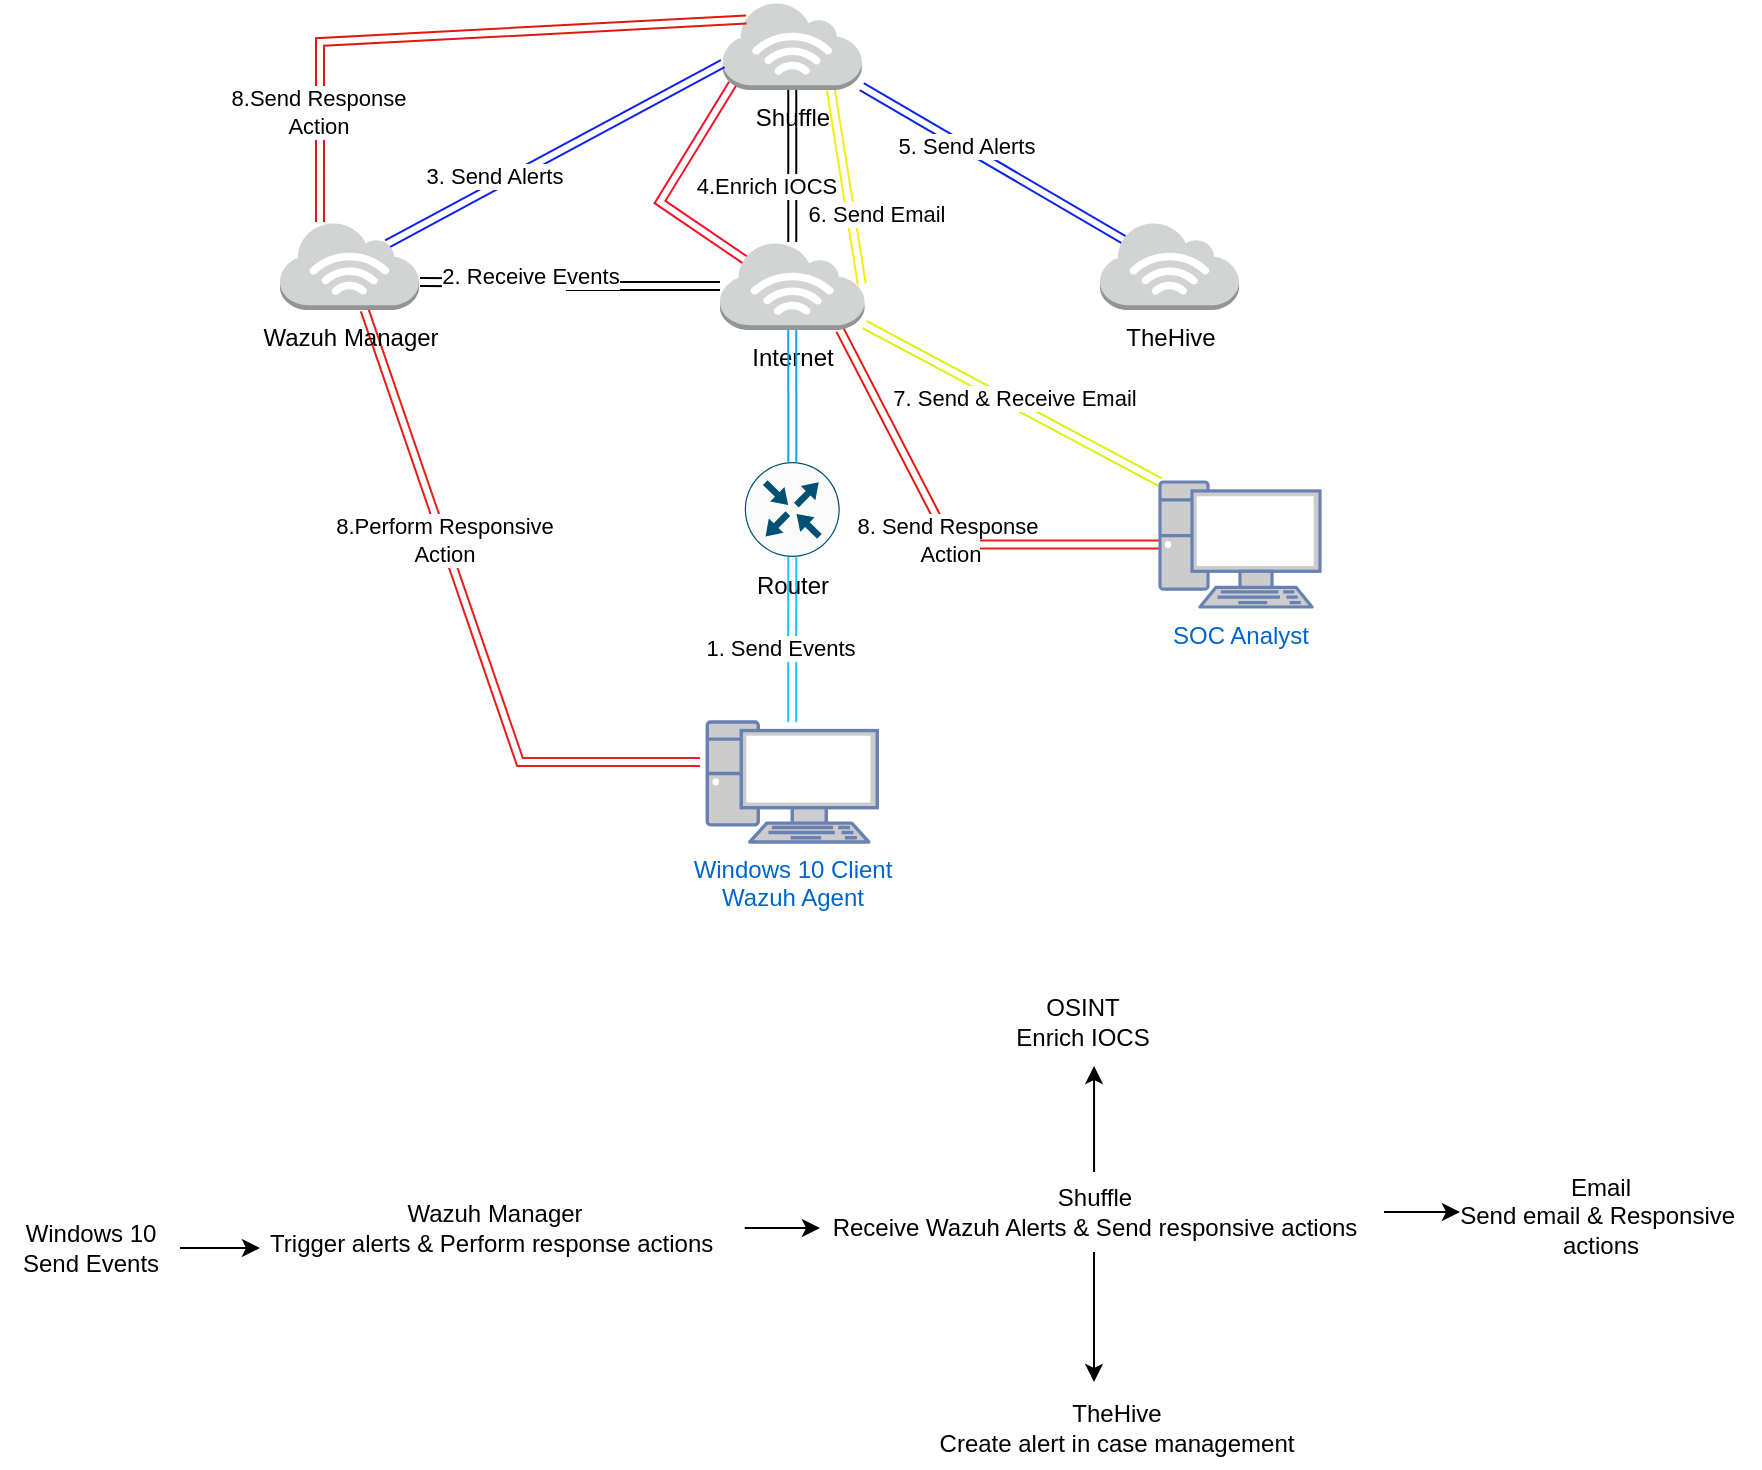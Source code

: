 <mxfile version="24.4.4" type="github">
  <diagram name="Page-1" id="AONNASwHGbtUYUmjS9xI">
    <mxGraphModel dx="880" dy="460" grid="1" gridSize="10" guides="1" tooltips="1" connect="1" arrows="1" fold="1" page="1" pageScale="1" pageWidth="850" pageHeight="1100" math="0" shadow="0">
      <root>
        <mxCell id="0" />
        <mxCell id="1" parent="0" />
        <mxCell id="a0mYmo2WMuD1lnYN7sBZ-10" style="edgeStyle=orthogonalEdgeStyle;rounded=0;orthogonalLoop=1;jettySize=auto;html=1;shape=link;strokeColor=#19c5f0;" edge="1" parent="1" source="a0mYmo2WMuD1lnYN7sBZ-1" target="a0mYmo2WMuD1lnYN7sBZ-2">
          <mxGeometry relative="1" as="geometry">
            <mxPoint x="442.5" y="300" as="targetPoint" />
          </mxGeometry>
        </mxCell>
        <mxCell id="a0mYmo2WMuD1lnYN7sBZ-11" value="1. Send Events" style="edgeLabel;html=1;align=center;verticalAlign=middle;resizable=0;points=[];" vertex="1" connectable="0" parent="a0mYmo2WMuD1lnYN7sBZ-10">
          <mxGeometry x="-0.09" relative="1" as="geometry">
            <mxPoint x="-6" as="offset" />
          </mxGeometry>
        </mxCell>
        <mxCell id="a0mYmo2WMuD1lnYN7sBZ-1" value="Windows 10 Client&lt;div&gt;Wazuh Agent&lt;/div&gt;&lt;div&gt;&lt;br&gt;&lt;/div&gt;" style="fontColor=#0066CC;verticalAlign=top;verticalLabelPosition=bottom;labelPosition=center;align=center;html=1;outlineConnect=0;fillColor=#CCCCCC;strokeColor=#6881B3;gradientColor=none;gradientDirection=north;strokeWidth=2;shape=mxgraph.networks.pc;" vertex="1" parent="1">
          <mxGeometry x="353.63" y="360" width="85" height="60" as="geometry" />
        </mxCell>
        <mxCell id="a0mYmo2WMuD1lnYN7sBZ-2" value="Router" style="sketch=0;points=[[0.5,0,0],[1,0.5,0],[0.5,1,0],[0,0.5,0],[0.145,0.145,0],[0.856,0.145,0],[0.855,0.856,0],[0.145,0.855,0]];verticalLabelPosition=bottom;html=1;verticalAlign=top;aspect=fixed;align=center;pointerEvents=1;shape=mxgraph.cisco19.rect;prIcon=router;fillColor=#FAFAFA;strokeColor=#005073;" vertex="1" parent="1">
          <mxGeometry x="372.38" y="230" width="47.5" height="47.5" as="geometry" />
        </mxCell>
        <mxCell id="a0mYmo2WMuD1lnYN7sBZ-18" style="edgeStyle=orthogonalEdgeStyle;rounded=0;orthogonalLoop=1;jettySize=auto;html=1;shape=link;" edge="1" parent="1" source="a0mYmo2WMuD1lnYN7sBZ-4" target="a0mYmo2WMuD1lnYN7sBZ-7">
          <mxGeometry relative="1" as="geometry" />
        </mxCell>
        <mxCell id="a0mYmo2WMuD1lnYN7sBZ-22" value="4.Enrich IOCS" style="edgeLabel;html=1;align=center;verticalAlign=middle;resizable=0;points=[];" vertex="1" connectable="0" parent="a0mYmo2WMuD1lnYN7sBZ-18">
          <mxGeometry x="0.263" y="-1" relative="1" as="geometry">
            <mxPoint x="-12" as="offset" />
          </mxGeometry>
        </mxCell>
        <mxCell id="a0mYmo2WMuD1lnYN7sBZ-23" style="rounded=0;orthogonalLoop=1;jettySize=auto;html=1;shape=link;entryX=0.17;entryY=0.2;entryDx=0;entryDy=0;entryPerimeter=0;fillColor=#f8cecc;strokeColor=#0d27e7;" edge="1" parent="1" source="a0mYmo2WMuD1lnYN7sBZ-4" target="a0mYmo2WMuD1lnYN7sBZ-6">
          <mxGeometry relative="1" as="geometry">
            <mxPoint x="550" y="90" as="targetPoint" />
          </mxGeometry>
        </mxCell>
        <mxCell id="a0mYmo2WMuD1lnYN7sBZ-24" value="5. Send Alerts" style="edgeLabel;html=1;align=center;verticalAlign=middle;resizable=0;points=[];" vertex="1" connectable="0" parent="a0mYmo2WMuD1lnYN7sBZ-23">
          <mxGeometry x="-0.209" y="1" relative="1" as="geometry">
            <mxPoint as="offset" />
          </mxGeometry>
        </mxCell>
        <mxCell id="a0mYmo2WMuD1lnYN7sBZ-25" style="rounded=0;orthogonalLoop=1;jettySize=auto;html=1;entryX=0.77;entryY=0.25;entryDx=0;entryDy=0;entryPerimeter=0;shape=link;fillColor=#ffff88;strokeColor=#f5ed0f;" edge="1" parent="1">
          <mxGeometry relative="1" as="geometry">
            <mxPoint x="430.882" y="141" as="targetPoint" />
            <mxPoint x="415.44" y="44" as="sourcePoint" />
          </mxGeometry>
        </mxCell>
        <mxCell id="a0mYmo2WMuD1lnYN7sBZ-26" value="6. Send Email" style="edgeLabel;html=1;align=center;verticalAlign=middle;resizable=0;points=[];" vertex="1" connectable="0" parent="a0mYmo2WMuD1lnYN7sBZ-25">
          <mxGeometry x="0.272" y="-2" relative="1" as="geometry">
            <mxPoint x="14" as="offset" />
          </mxGeometry>
        </mxCell>
        <mxCell id="a0mYmo2WMuD1lnYN7sBZ-4" value="Shuffle" style="outlineConnect=0;dashed=0;verticalLabelPosition=bottom;verticalAlign=top;align=center;html=1;shape=mxgraph.aws3.internet_3;fillColor=#D2D3D3;gradientColor=none;" vertex="1" parent="1">
          <mxGeometry x="361.38" width="69.5" height="44" as="geometry" />
        </mxCell>
        <mxCell id="a0mYmo2WMuD1lnYN7sBZ-17" style="rounded=0;orthogonalLoop=1;jettySize=auto;html=1;entryX=0;entryY=0.7;entryDx=0;entryDy=0;entryPerimeter=0;shape=link;exitX=0.77;exitY=0.25;exitDx=0;exitDy=0;exitPerimeter=0;strokeColor=#1020f4;" edge="1" parent="1" source="a0mYmo2WMuD1lnYN7sBZ-5" target="a0mYmo2WMuD1lnYN7sBZ-4">
          <mxGeometry relative="1" as="geometry">
            <mxPoint x="320" y="20" as="targetPoint" />
          </mxGeometry>
        </mxCell>
        <mxCell id="a0mYmo2WMuD1lnYN7sBZ-20" value="3. Send Alerts" style="edgeLabel;html=1;align=center;verticalAlign=middle;resizable=0;points=[];" vertex="1" connectable="0" parent="a0mYmo2WMuD1lnYN7sBZ-17">
          <mxGeometry x="-0.332" y="6" relative="1" as="geometry">
            <mxPoint y="1" as="offset" />
          </mxGeometry>
        </mxCell>
        <mxCell id="a0mYmo2WMuD1lnYN7sBZ-41" style="rounded=0;orthogonalLoop=1;jettySize=auto;html=1;shape=link;entryX=-0.043;entryY=0.333;entryDx=0;entryDy=0;entryPerimeter=0;fillColor=#f8cecc;strokeColor=#e71f18;" edge="1" parent="1" source="a0mYmo2WMuD1lnYN7sBZ-5" target="a0mYmo2WMuD1lnYN7sBZ-1">
          <mxGeometry relative="1" as="geometry">
            <mxPoint x="340" y="380" as="targetPoint" />
            <mxPoint x="220" y="140" as="sourcePoint" />
            <Array as="points">
              <mxPoint x="260" y="380" />
            </Array>
          </mxGeometry>
        </mxCell>
        <mxCell id="a0mYmo2WMuD1lnYN7sBZ-42" value="8.Perform Responsive&lt;div&gt;Action&lt;/div&gt;" style="edgeLabel;html=1;align=center;verticalAlign=middle;resizable=0;points=[];" vertex="1" connectable="0" parent="a0mYmo2WMuD1lnYN7sBZ-41">
          <mxGeometry x="-0.268" relative="1" as="geometry">
            <mxPoint y="1" as="offset" />
          </mxGeometry>
        </mxCell>
        <mxCell id="a0mYmo2WMuD1lnYN7sBZ-5" value="Wazuh Manager" style="outlineConnect=0;dashed=0;verticalLabelPosition=bottom;verticalAlign=top;align=center;html=1;shape=mxgraph.aws3.internet_3;fillColor=#D2D3D3;gradientColor=none;" vertex="1" parent="1">
          <mxGeometry x="140" y="110" width="69.5" height="44" as="geometry" />
        </mxCell>
        <mxCell id="a0mYmo2WMuD1lnYN7sBZ-6" value="TheHive" style="outlineConnect=0;dashed=0;verticalLabelPosition=bottom;verticalAlign=top;align=center;html=1;shape=mxgraph.aws3.internet_3;fillColor=#D2D3D3;gradientColor=none;" vertex="1" parent="1">
          <mxGeometry x="550" y="110" width="69.5" height="44" as="geometry" />
        </mxCell>
        <mxCell id="a0mYmo2WMuD1lnYN7sBZ-13" style="edgeStyle=orthogonalEdgeStyle;rounded=0;orthogonalLoop=1;jettySize=auto;html=1;shape=link;" edge="1" parent="1" source="a0mYmo2WMuD1lnYN7sBZ-7">
          <mxGeometry relative="1" as="geometry">
            <mxPoint x="210" y="140" as="targetPoint" />
          </mxGeometry>
        </mxCell>
        <mxCell id="a0mYmo2WMuD1lnYN7sBZ-14" value="2. Receive Events" style="edgeLabel;html=1;align=center;verticalAlign=middle;resizable=0;points=[];" vertex="1" connectable="0" parent="a0mYmo2WMuD1lnYN7sBZ-13">
          <mxGeometry x="0.282" y="-4" relative="1" as="geometry">
            <mxPoint as="offset" />
          </mxGeometry>
        </mxCell>
        <mxCell id="a0mYmo2WMuD1lnYN7sBZ-30" style="rounded=0;orthogonalLoop=1;jettySize=auto;html=1;shape=link;fillColor=#f8cecc;strokeColor=#e41811;" edge="1" parent="1">
          <mxGeometry relative="1" as="geometry">
            <mxPoint x="480" y="280" as="targetPoint" />
            <mxPoint x="420.003" y="164" as="sourcePoint" />
          </mxGeometry>
        </mxCell>
        <mxCell id="a0mYmo2WMuD1lnYN7sBZ-31" value="8. Send Response&amp;nbsp;&lt;div&gt;Action&lt;/div&gt;" style="edgeLabel;html=1;align=center;verticalAlign=middle;resizable=0;points=[];" vertex="1" connectable="0" parent="a0mYmo2WMuD1lnYN7sBZ-30">
          <mxGeometry x="0.815" y="1" relative="1" as="geometry">
            <mxPoint x="-1" as="offset" />
          </mxGeometry>
        </mxCell>
        <mxCell id="a0mYmo2WMuD1lnYN7sBZ-7" value="Internet" style="outlineConnect=0;dashed=0;verticalLabelPosition=bottom;verticalAlign=top;align=center;html=1;shape=mxgraph.aws3.internet_3;fillColor=#D2D3D3;gradientColor=none;" vertex="1" parent="1">
          <mxGeometry x="360" y="120" width="72.25" height="44" as="geometry" />
        </mxCell>
        <mxCell id="a0mYmo2WMuD1lnYN7sBZ-32" style="edgeStyle=orthogonalEdgeStyle;rounded=0;orthogonalLoop=1;jettySize=auto;html=1;shape=link;fillColor=#f8cecc;strokeColor=#e21e18;" edge="1" parent="1" source="a0mYmo2WMuD1lnYN7sBZ-9">
          <mxGeometry relative="1" as="geometry">
            <mxPoint x="490" y="271.25" as="targetPoint" />
          </mxGeometry>
        </mxCell>
        <mxCell id="a0mYmo2WMuD1lnYN7sBZ-9" value="&lt;div&gt;SOC Analyst&lt;/div&gt;" style="fontColor=#0066CC;verticalAlign=top;verticalLabelPosition=bottom;labelPosition=center;align=center;html=1;outlineConnect=0;fillColor=#CCCCCC;strokeColor=#6881B3;gradientColor=none;gradientDirection=north;strokeWidth=2;shape=mxgraph.networks.pc;" vertex="1" parent="1">
          <mxGeometry x="580" y="240" width="80" height="62.5" as="geometry" />
        </mxCell>
        <mxCell id="a0mYmo2WMuD1lnYN7sBZ-12" style="edgeStyle=orthogonalEdgeStyle;rounded=0;orthogonalLoop=1;jettySize=auto;html=1;entryX=0.5;entryY=1;entryDx=0;entryDy=0;entryPerimeter=0;shape=link;strokeColor=#0da6e7;" edge="1" parent="1" source="a0mYmo2WMuD1lnYN7sBZ-2" target="a0mYmo2WMuD1lnYN7sBZ-7">
          <mxGeometry relative="1" as="geometry" />
        </mxCell>
        <mxCell id="a0mYmo2WMuD1lnYN7sBZ-27" style="rounded=0;orthogonalLoop=1;jettySize=auto;html=1;entryX=0;entryY=0;entryDx=0;entryDy=0;entryPerimeter=0;shape=link;fillColor=#ffff88;strokeColor=#d8f40b;" edge="1" parent="1" source="a0mYmo2WMuD1lnYN7sBZ-7" target="a0mYmo2WMuD1lnYN7sBZ-9">
          <mxGeometry relative="1" as="geometry" />
        </mxCell>
        <mxCell id="a0mYmo2WMuD1lnYN7sBZ-28" value="7. Send &amp;amp; Receive Email" style="edgeLabel;html=1;align=center;verticalAlign=middle;resizable=0;points=[];" vertex="1" connectable="0" parent="a0mYmo2WMuD1lnYN7sBZ-27">
          <mxGeometry x="-0.111" y="-2" relative="1" as="geometry">
            <mxPoint x="10" as="offset" />
          </mxGeometry>
        </mxCell>
        <mxCell id="a0mYmo2WMuD1lnYN7sBZ-37" style="rounded=0;orthogonalLoop=1;jettySize=auto;html=1;entryX=0.17;entryY=0.2;entryDx=0;entryDy=0;entryPerimeter=0;shape=link;exitX=0.288;exitY=0;exitDx=0;exitDy=0;exitPerimeter=0;fillColor=#f8cecc;strokeColor=#df1811;" edge="1" parent="1" source="a0mYmo2WMuD1lnYN7sBZ-5" target="a0mYmo2WMuD1lnYN7sBZ-4">
          <mxGeometry relative="1" as="geometry">
            <Array as="points">
              <mxPoint x="160" y="20" />
            </Array>
          </mxGeometry>
        </mxCell>
        <mxCell id="a0mYmo2WMuD1lnYN7sBZ-38" value="8.Send Response&lt;div&gt;Action&lt;/div&gt;" style="edgeLabel;html=1;align=center;verticalAlign=middle;resizable=0;points=[];" vertex="1" connectable="0" parent="a0mYmo2WMuD1lnYN7sBZ-37">
          <mxGeometry x="-0.637" y="1" relative="1" as="geometry">
            <mxPoint as="offset" />
          </mxGeometry>
        </mxCell>
        <mxCell id="a0mYmo2WMuD1lnYN7sBZ-39" style="rounded=0;orthogonalLoop=1;jettySize=auto;html=1;entryX=0.07;entryY=0.93;entryDx=0;entryDy=0;entryPerimeter=0;shape=link;exitX=0.17;exitY=0.2;exitDx=0;exitDy=0;exitPerimeter=0;fillColor=#ffcc99;strokeColor=#f41027;" edge="1" parent="1" source="a0mYmo2WMuD1lnYN7sBZ-7" target="a0mYmo2WMuD1lnYN7sBZ-4">
          <mxGeometry relative="1" as="geometry">
            <Array as="points">
              <mxPoint x="330" y="100" />
            </Array>
          </mxGeometry>
        </mxCell>
        <mxCell id="a0mYmo2WMuD1lnYN7sBZ-57" style="edgeStyle=orthogonalEdgeStyle;rounded=0;orthogonalLoop=1;jettySize=auto;html=1;" edge="1" parent="1" source="a0mYmo2WMuD1lnYN7sBZ-44">
          <mxGeometry relative="1" as="geometry">
            <mxPoint x="130" y="623" as="targetPoint" />
          </mxGeometry>
        </mxCell>
        <mxCell id="a0mYmo2WMuD1lnYN7sBZ-44" value="Windows 10&lt;div&gt;Send Events&lt;/div&gt;" style="text;html=1;align=center;verticalAlign=middle;resizable=0;points=[];autosize=1;strokeColor=none;fillColor=none;" vertex="1" parent="1">
          <mxGeometry y="603" width="90" height="40" as="geometry" />
        </mxCell>
        <mxCell id="a0mYmo2WMuD1lnYN7sBZ-58" style="edgeStyle=orthogonalEdgeStyle;rounded=0;orthogonalLoop=1;jettySize=auto;html=1;" edge="1" parent="1" source="a0mYmo2WMuD1lnYN7sBZ-46">
          <mxGeometry relative="1" as="geometry">
            <mxPoint x="410" y="613" as="targetPoint" />
          </mxGeometry>
        </mxCell>
        <mxCell id="a0mYmo2WMuD1lnYN7sBZ-46" value="Wazuh Manager&lt;div&gt;Trigger alerts &amp;amp; Perform response actions&amp;nbsp;&lt;/div&gt;" style="text;html=1;align=center;verticalAlign=middle;resizable=0;points=[];autosize=1;strokeColor=none;fillColor=none;" vertex="1" parent="1">
          <mxGeometry x="122.38" y="593" width="250" height="40" as="geometry" />
        </mxCell>
        <mxCell id="a0mYmo2WMuD1lnYN7sBZ-62" style="edgeStyle=orthogonalEdgeStyle;rounded=0;orthogonalLoop=1;jettySize=auto;html=1;" edge="1" parent="1" source="a0mYmo2WMuD1lnYN7sBZ-48">
          <mxGeometry relative="1" as="geometry">
            <mxPoint x="730" y="605" as="targetPoint" />
          </mxGeometry>
        </mxCell>
        <mxCell id="a0mYmo2WMuD1lnYN7sBZ-48" value="Shuffle&lt;div&gt;Receive Wazuh Alerts &amp;amp; Send responsive actions&lt;/div&gt;" style="text;html=1;align=center;verticalAlign=middle;resizable=0;points=[];autosize=1;strokeColor=none;fillColor=none;" vertex="1" parent="1">
          <mxGeometry x="402" y="585" width="290" height="40" as="geometry" />
        </mxCell>
        <mxCell id="a0mYmo2WMuD1lnYN7sBZ-50" value="OSINT&lt;div&gt;Enrich IOCS&lt;/div&gt;" style="text;html=1;align=center;verticalAlign=middle;resizable=0;points=[];autosize=1;strokeColor=none;fillColor=none;" vertex="1" parent="1">
          <mxGeometry x="496" y="490" width="90" height="40" as="geometry" />
        </mxCell>
        <mxCell id="a0mYmo2WMuD1lnYN7sBZ-52" value="TheHive&lt;div&gt;Create alert in case management&lt;/div&gt;" style="text;html=1;align=center;verticalAlign=middle;resizable=0;points=[];autosize=1;strokeColor=none;fillColor=none;" vertex="1" parent="1">
          <mxGeometry x="458" y="693" width="200" height="40" as="geometry" />
        </mxCell>
        <mxCell id="a0mYmo2WMuD1lnYN7sBZ-60" style="edgeStyle=orthogonalEdgeStyle;rounded=0;orthogonalLoop=1;jettySize=auto;html=1;entryX=0.445;entryY=-0.075;entryDx=0;entryDy=0;entryPerimeter=0;" edge="1" parent="1" source="a0mYmo2WMuD1lnYN7sBZ-48" target="a0mYmo2WMuD1lnYN7sBZ-52">
          <mxGeometry relative="1" as="geometry" />
        </mxCell>
        <mxCell id="a0mYmo2WMuD1lnYN7sBZ-61" style="edgeStyle=orthogonalEdgeStyle;rounded=0;orthogonalLoop=1;jettySize=auto;html=1;entryX=0.567;entryY=1.05;entryDx=0;entryDy=0;entryPerimeter=0;" edge="1" parent="1" source="a0mYmo2WMuD1lnYN7sBZ-48" target="a0mYmo2WMuD1lnYN7sBZ-50">
          <mxGeometry relative="1" as="geometry" />
        </mxCell>
        <mxCell id="a0mYmo2WMuD1lnYN7sBZ-63" value="Email&lt;div&gt;Send email &amp;amp; Responsive&amp;nbsp;&lt;/div&gt;&lt;div&gt;actions&lt;/div&gt;" style="text;html=1;align=center;verticalAlign=middle;resizable=0;points=[];autosize=1;strokeColor=none;fillColor=none;" vertex="1" parent="1">
          <mxGeometry x="720" y="577" width="160" height="60" as="geometry" />
        </mxCell>
      </root>
    </mxGraphModel>
  </diagram>
</mxfile>
